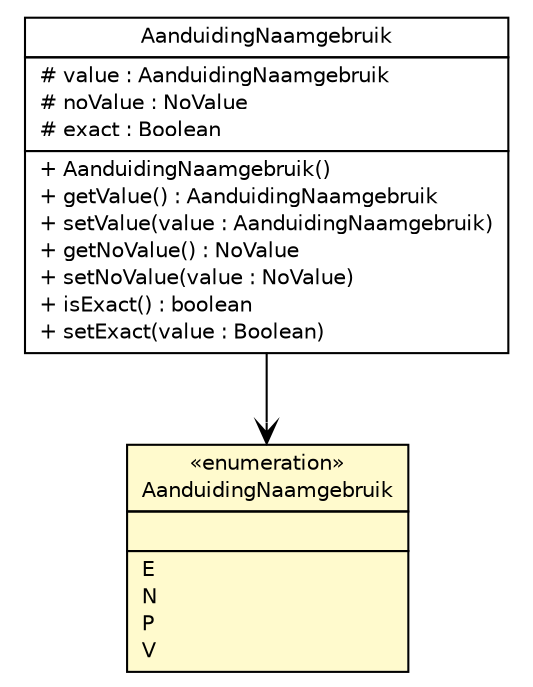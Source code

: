 #!/usr/local/bin/dot
#
# Class diagram 
# Generated by UMLGraph version R5_6-24-gf6e263 (http://www.umlgraph.org/)
#

digraph G {
	edge [fontname="Helvetica",fontsize=10,labelfontname="Helvetica",labelfontsize=10];
	node [fontname="Helvetica",fontsize=10,shape=plaintext];
	nodesep=0.25;
	ranksep=0.5;
	// nl.egem.stuf.sector.bg._0204.PRSFund.AanduidingNaamgebruik
	c35144 [label=<<table title="nl.egem.stuf.sector.bg._0204.PRSFund.AanduidingNaamgebruik" border="0" cellborder="1" cellspacing="0" cellpadding="2" port="p" href="./PRSFund.AanduidingNaamgebruik.html">
		<tr><td><table border="0" cellspacing="0" cellpadding="1">
<tr><td align="center" balign="center"> AanduidingNaamgebruik </td></tr>
		</table></td></tr>
		<tr><td><table border="0" cellspacing="0" cellpadding="1">
<tr><td align="left" balign="left"> # value : AanduidingNaamgebruik </td></tr>
<tr><td align="left" balign="left"> # noValue : NoValue </td></tr>
<tr><td align="left" balign="left"> # exact : Boolean </td></tr>
		</table></td></tr>
		<tr><td><table border="0" cellspacing="0" cellpadding="1">
<tr><td align="left" balign="left"> + AanduidingNaamgebruik() </td></tr>
<tr><td align="left" balign="left"> + getValue() : AanduidingNaamgebruik </td></tr>
<tr><td align="left" balign="left"> + setValue(value : AanduidingNaamgebruik) </td></tr>
<tr><td align="left" balign="left"> + getNoValue() : NoValue </td></tr>
<tr><td align="left" balign="left"> + setNoValue(value : NoValue) </td></tr>
<tr><td align="left" balign="left"> + isExact() : boolean </td></tr>
<tr><td align="left" balign="left"> + setExact(value : Boolean) </td></tr>
		</table></td></tr>
		</table>>, URL="./PRSFund.AanduidingNaamgebruik.html", fontname="Helvetica", fontcolor="black", fontsize=10.0];
	// nl.egem.stuf.sector.bg._0204.AanduidingNaamgebruik
	c35194 [label=<<table title="nl.egem.stuf.sector.bg._0204.AanduidingNaamgebruik" border="0" cellborder="1" cellspacing="0" cellpadding="2" port="p" bgcolor="lemonChiffon" href="./AanduidingNaamgebruik.html">
		<tr><td><table border="0" cellspacing="0" cellpadding="1">
<tr><td align="center" balign="center"> &#171;enumeration&#187; </td></tr>
<tr><td align="center" balign="center"> AanduidingNaamgebruik </td></tr>
		</table></td></tr>
		<tr><td><table border="0" cellspacing="0" cellpadding="1">
<tr><td align="left" balign="left">  </td></tr>
		</table></td></tr>
		<tr><td><table border="0" cellspacing="0" cellpadding="1">
<tr><td align="left" balign="left"> E </td></tr>
<tr><td align="left" balign="left"> N </td></tr>
<tr><td align="left" balign="left"> P </td></tr>
<tr><td align="left" balign="left"> V </td></tr>
		</table></td></tr>
		</table>>, URL="./AanduidingNaamgebruik.html", fontname="Helvetica", fontcolor="black", fontsize=10.0];
	// nl.egem.stuf.sector.bg._0204.PRSFund.AanduidingNaamgebruik NAVASSOC nl.egem.stuf.sector.bg._0204.AanduidingNaamgebruik
	c35144:p -> c35194:p [taillabel="", label="", headlabel="", fontname="Helvetica", fontcolor="black", fontsize=10.0, color="black", arrowhead=open];
}

